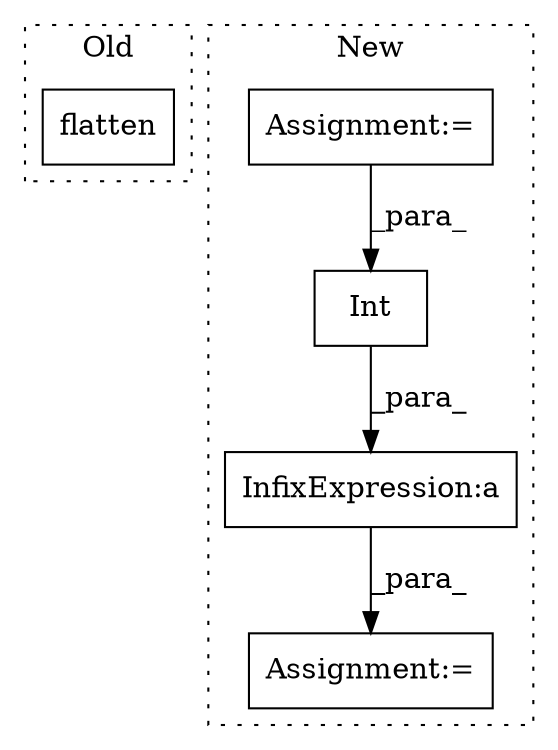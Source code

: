 digraph G {
subgraph cluster0 {
1 [label="flatten" a="32" s="10425" l="9" shape="box"];
label = "Old";
style="dotted";
}
subgraph cluster1 {
2 [label="Int" a="32" s="8732,8779" l="4,1" shape="box"];
3 [label="Assignment:=" a="7" s="10726" l="1" shape="box"];
4 [label="Assignment:=" a="7" s="8537" l="1" shape="box"];
5 [label="InfixExpression:a" a="27" s="10750" l="3" shape="box"];
label = "New";
style="dotted";
}
2 -> 5 [label="_para_"];
4 -> 2 [label="_para_"];
5 -> 3 [label="_para_"];
}